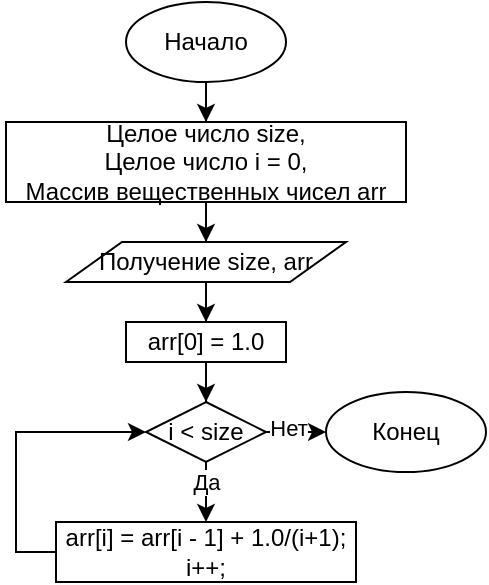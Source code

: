 <mxfile version="13.1.11" type="device"><diagram id="C5RBs43oDa-KdzZeNtuy" name="Page-1"><mxGraphModel dx="927" dy="409" grid="1" gridSize="10" guides="1" tooltips="1" connect="1" arrows="1" fold="1" page="1" pageScale="1" pageWidth="827" pageHeight="1169" math="0" shadow="0"><root><mxCell id="WIyWlLk6GJQsqaUBKTNV-0"/><mxCell id="WIyWlLk6GJQsqaUBKTNV-1" parent="WIyWlLk6GJQsqaUBKTNV-0"/><mxCell id="vFU021vUq-RwAN290j8r-206" style="edgeStyle=orthogonalEdgeStyle;rounded=0;orthogonalLoop=1;jettySize=auto;html=1;entryX=0.5;entryY=0;entryDx=0;entryDy=0;" edge="1" parent="WIyWlLk6GJQsqaUBKTNV-1" source="vFU021vUq-RwAN290j8r-207" target="vFU021vUq-RwAN290j8r-210"><mxGeometry relative="1" as="geometry"/></mxCell><mxCell id="vFU021vUq-RwAN290j8r-207" value="Начало" style="ellipse;whiteSpace=wrap;html=1;" vertex="1" parent="WIyWlLk6GJQsqaUBKTNV-1"><mxGeometry x="260" y="90" width="80" height="40" as="geometry"/></mxCell><mxCell id="vFU021vUq-RwAN290j8r-208" value="Конец" style="ellipse;whiteSpace=wrap;html=1;" vertex="1" parent="WIyWlLk6GJQsqaUBKTNV-1"><mxGeometry x="360" y="285" width="80" height="40" as="geometry"/></mxCell><mxCell id="vFU021vUq-RwAN290j8r-209" style="edgeStyle=orthogonalEdgeStyle;rounded=0;orthogonalLoop=1;jettySize=auto;html=1;entryX=0.5;entryY=0;entryDx=0;entryDy=0;" edge="1" parent="WIyWlLk6GJQsqaUBKTNV-1" source="vFU021vUq-RwAN290j8r-210" target="vFU021vUq-RwAN290j8r-242"><mxGeometry relative="1" as="geometry"/></mxCell><mxCell id="vFU021vUq-RwAN290j8r-210" value="Целое число size,&lt;br&gt;Целое число i = 0,&lt;br&gt;Массив вещественных чисел&amp;nbsp;arr" style="rounded=0;whiteSpace=wrap;html=1;" vertex="1" parent="WIyWlLk6GJQsqaUBKTNV-1"><mxGeometry x="200" y="150" width="200" height="40" as="geometry"/></mxCell><mxCell id="vFU021vUq-RwAN290j8r-248" style="edgeStyle=orthogonalEdgeStyle;rounded=0;orthogonalLoop=1;jettySize=auto;html=1;entryX=0;entryY=0.5;entryDx=0;entryDy=0;" edge="1" parent="WIyWlLk6GJQsqaUBKTNV-1" source="vFU021vUq-RwAN290j8r-218" target="vFU021vUq-RwAN290j8r-208"><mxGeometry relative="1" as="geometry"/></mxCell><mxCell id="vFU021vUq-RwAN290j8r-249" value="Нет" style="edgeLabel;html=1;align=center;verticalAlign=middle;resizable=0;points=[];" vertex="1" connectable="0" parent="vFU021vUq-RwAN290j8r-248"><mxGeometry x="0.223" y="2" relative="1" as="geometry"><mxPoint as="offset"/></mxGeometry></mxCell><mxCell id="vFU021vUq-RwAN290j8r-252" value="Да" style="edgeStyle=orthogonalEdgeStyle;rounded=0;orthogonalLoop=1;jettySize=auto;html=1;entryX=0.5;entryY=0;entryDx=0;entryDy=0;" edge="1" parent="WIyWlLk6GJQsqaUBKTNV-1" source="vFU021vUq-RwAN290j8r-218" target="vFU021vUq-RwAN290j8r-251"><mxGeometry x="0.2" relative="1" as="geometry"><mxPoint as="offset"/></mxGeometry></mxCell><mxCell id="vFU021vUq-RwAN290j8r-218" value="i &amp;lt; size" style="rhombus;whiteSpace=wrap;html=1;" vertex="1" parent="WIyWlLk6GJQsqaUBKTNV-1"><mxGeometry x="270" y="290" width="60" height="30" as="geometry"/></mxCell><mxCell id="vFU021vUq-RwAN290j8r-245" style="edgeStyle=orthogonalEdgeStyle;rounded=0;orthogonalLoop=1;jettySize=auto;html=1;entryX=0.5;entryY=0;entryDx=0;entryDy=0;" edge="1" parent="WIyWlLk6GJQsqaUBKTNV-1" source="vFU021vUq-RwAN290j8r-242" target="vFU021vUq-RwAN290j8r-244"><mxGeometry relative="1" as="geometry"/></mxCell><mxCell id="vFU021vUq-RwAN290j8r-242" value="Получение size, arr" style="shape=parallelogram;perimeter=parallelogramPerimeter;whiteSpace=wrap;html=1;" vertex="1" parent="WIyWlLk6GJQsqaUBKTNV-1"><mxGeometry x="230" y="210" width="140" height="20" as="geometry"/></mxCell><mxCell id="vFU021vUq-RwAN290j8r-250" style="edgeStyle=orthogonalEdgeStyle;rounded=0;orthogonalLoop=1;jettySize=auto;html=1;" edge="1" parent="WIyWlLk6GJQsqaUBKTNV-1" source="vFU021vUq-RwAN290j8r-244" target="vFU021vUq-RwAN290j8r-218"><mxGeometry relative="1" as="geometry"/></mxCell><mxCell id="vFU021vUq-RwAN290j8r-244" value="arr[0] = 1.0&lt;br&gt;" style="rounded=0;whiteSpace=wrap;html=1;" vertex="1" parent="WIyWlLk6GJQsqaUBKTNV-1"><mxGeometry x="260" y="250" width="80" height="20" as="geometry"/></mxCell><mxCell id="vFU021vUq-RwAN290j8r-254" style="edgeStyle=orthogonalEdgeStyle;rounded=0;orthogonalLoop=1;jettySize=auto;html=1;entryX=0;entryY=0.5;entryDx=0;entryDy=0;" edge="1" parent="WIyWlLk6GJQsqaUBKTNV-1" source="vFU021vUq-RwAN290j8r-251" target="vFU021vUq-RwAN290j8r-218"><mxGeometry relative="1" as="geometry"><Array as="points"><mxPoint x="205" y="365"/><mxPoint x="205" y="305"/></Array></mxGeometry></mxCell><mxCell id="vFU021vUq-RwAN290j8r-251" value="arr[i] = arr[i - 1] + 1.0/(i+1);&lt;br&gt;i++;" style="rounded=0;whiteSpace=wrap;html=1;" vertex="1" parent="WIyWlLk6GJQsqaUBKTNV-1"><mxGeometry x="225" y="350" width="150" height="30" as="geometry"/></mxCell></root></mxGraphModel></diagram></mxfile>